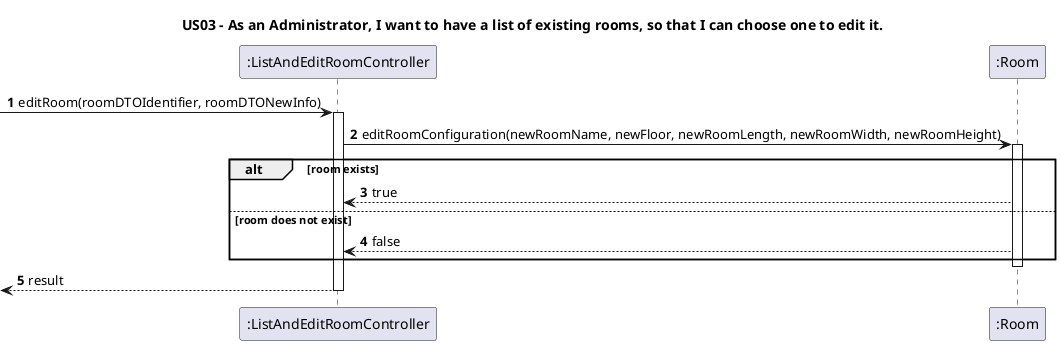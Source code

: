 @startuml

title US03 - As an Administrator, I want to have a list of existing rooms, so that I can choose one to edit it.

autonumber

participant ":ListAndEditRoomController" as ListAndEditRoomController
participant ":Room" as Room

-> ListAndEditRoomController: editRoom(roomDTOIdentifier, roomDTONewInfo)
activate ListAndEditRoomController

ListAndEditRoomController -> Room: editRoomConfiguration(newRoomName, newFloor, newRoomLength, newRoomWidth, newRoomHeight)
activate Room
alt room exists
    Room --> ListAndEditRoomController: true
else room does not exist
    Room --> ListAndEditRoomController: false
end
deactivate Room
 <-- ListAndEditRoomController: result
deactivate ListAndEditRoomController

@enduml